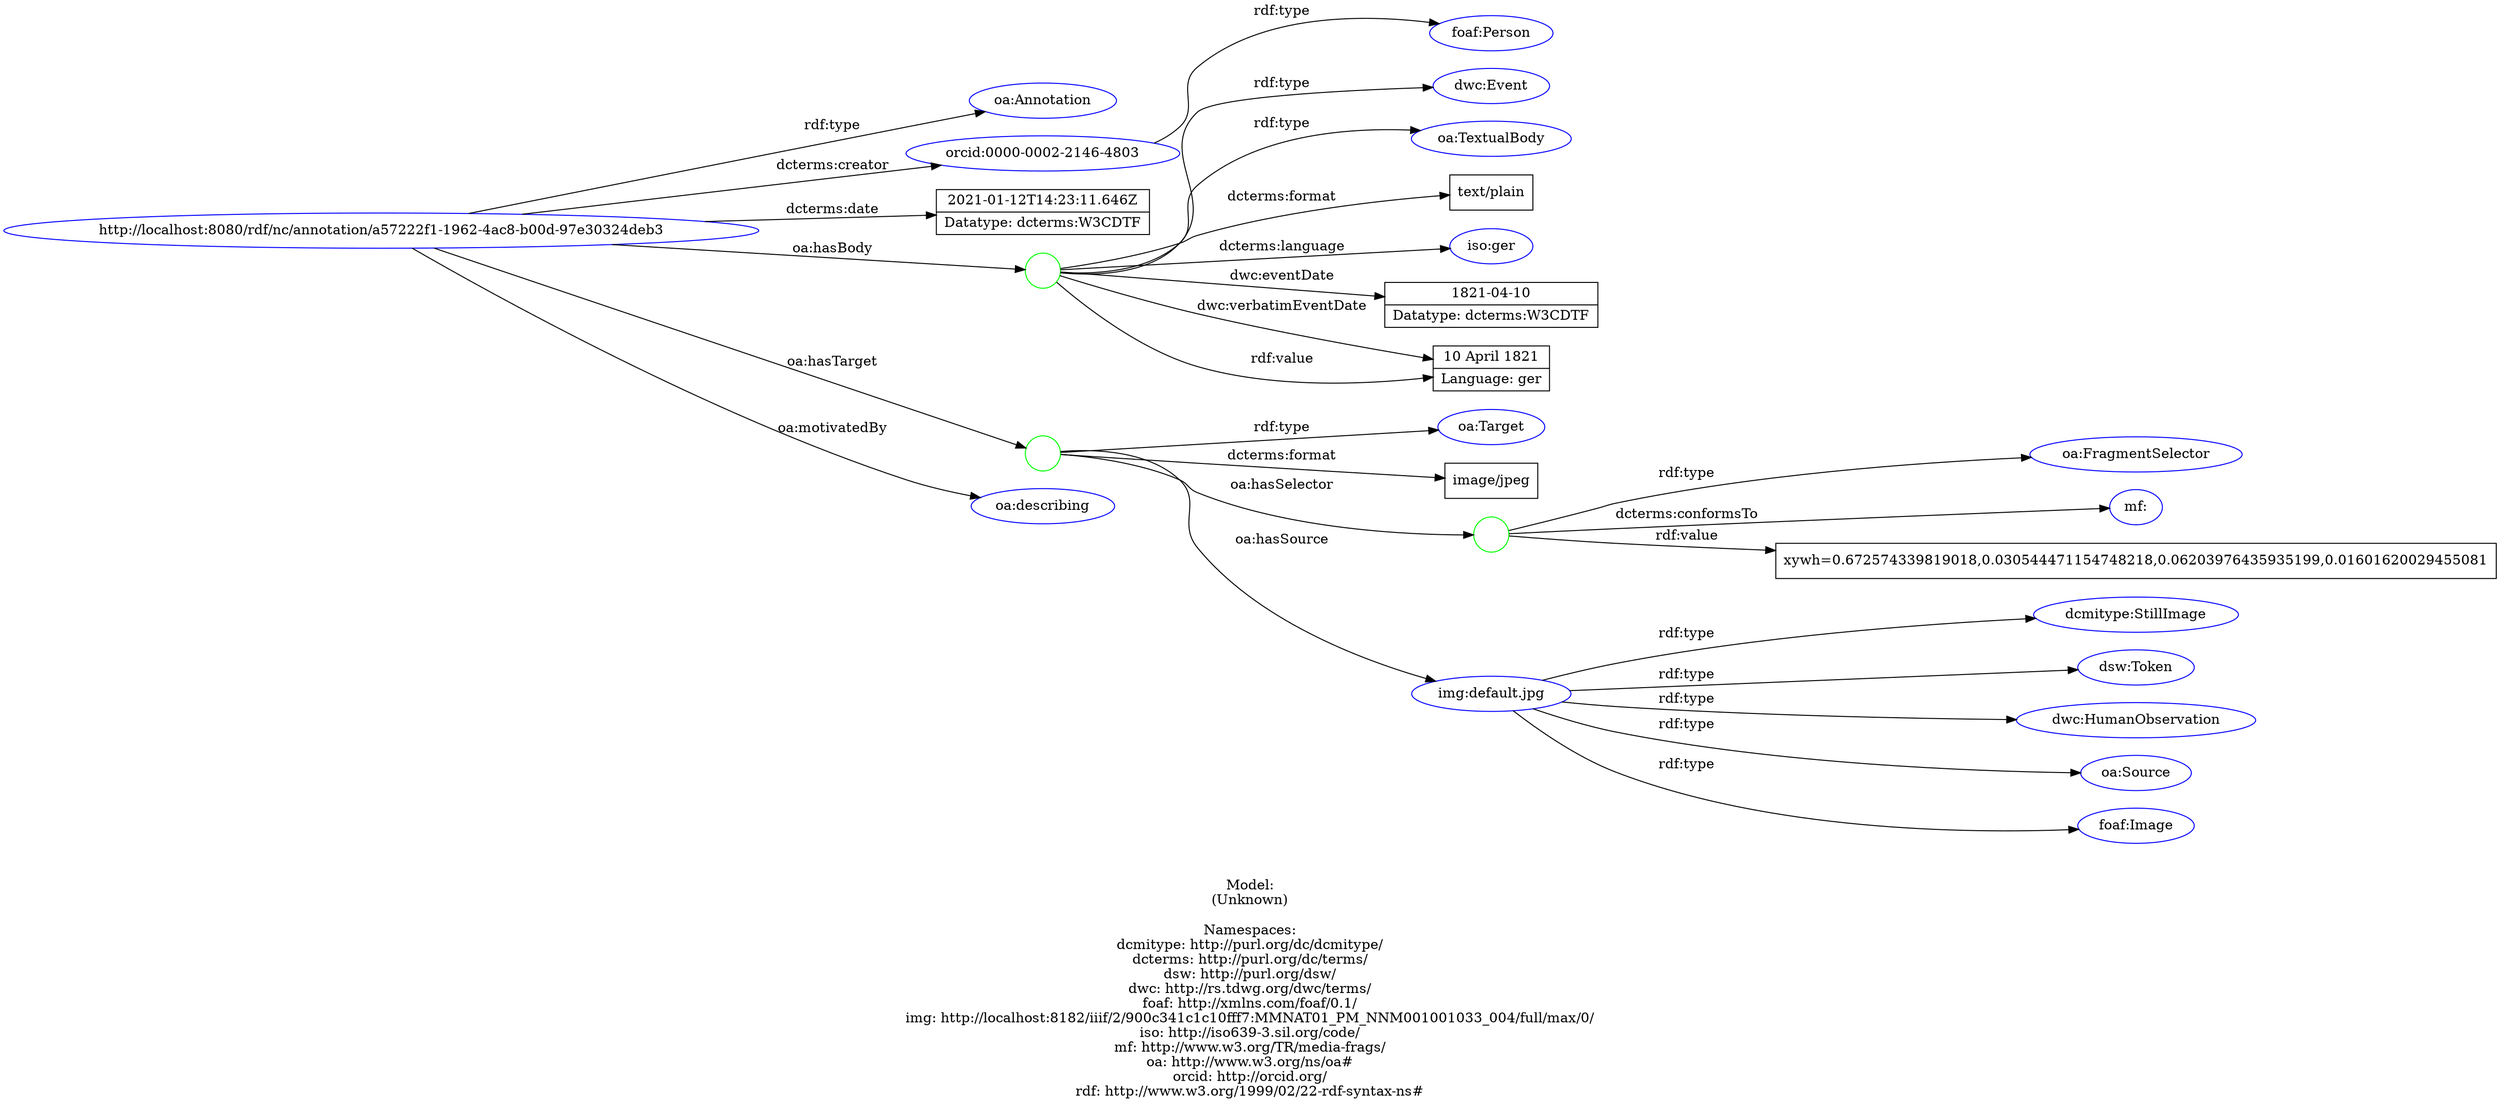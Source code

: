 digraph {
	rankdir = LR;
	charset="utf-8";

	"Rhttp://localhost:8080/rdf/nc/annotation/a57222f1-1962-4ac8-b00d-97e30324deb3" -> "Roa:Annotation" [ label="rdf:type" ];
	"Rhttp://localhost:8080/rdf/nc/annotation/a57222f1-1962-4ac8-b00d-97e30324deb3" -> "Rorcid:0000-0002-2146-4803" [ label="dcterms:creator" ];
	"Rhttp://localhost:8080/rdf/nc/annotation/a57222f1-1962-4ac8-b00d-97e30324deb3" -> "L2021-01-12T14:23:11.646Z|Datatype: dcterms:W3CDTF" [ label="dcterms:date" ];
	"Rhttp://localhost:8080/rdf/nc/annotation/a57222f1-1962-4ac8-b00d-97e30324deb3" -> "B_:node1f0gq2gelx81" [ label="oa:hasBody" ];
	"B_:node1f0gq2gelx81" -> "Rdwc:Event" [ label="rdf:type" ];
	"B_:node1f0gq2gelx81" -> "Roa:TextualBody" [ label="rdf:type" ];
	"B_:node1f0gq2gelx81" -> "Ltext/plain" [ label="dcterms:format" ];
	"B_:node1f0gq2gelx81" -> "Riso:ger" [ label="dcterms:language" ];
	"B_:node1f0gq2gelx81" -> "L1821-04-10|Datatype: dcterms:W3CDTF" [ label="dwc:eventDate" ];
	"B_:node1f0gq2gelx81" -> "L10 April 1821|Language: ger" [ label="dwc:verbatimEventDate" ];
	"B_:node1f0gq2gelx81" -> "L10 April 1821|Language: ger" [ label="rdf:value" ];
	"Rhttp://localhost:8080/rdf/nc/annotation/a57222f1-1962-4ac8-b00d-97e30324deb3" -> "B_:node1f0gq2gelx80" [ label="oa:hasTarget" ];
	"B_:node1f0gq2gelx80" -> "Roa:Target" [ label="rdf:type" ];
	"B_:node1f0gq2gelx80" -> "Limage/jpeg" [ label="dcterms:format" ];
	"B_:node1f0gq2gelx80" -> "B_:node1f0gq2gelx83" [ label="oa:hasSelector" ];
	"B_:node1f0gq2gelx83" -> "Roa:FragmentSelector" [ label="rdf:type" ];
	"B_:node1f0gq2gelx83" -> "Rmf:" [ label="dcterms:conformsTo" ];
	"B_:node1f0gq2gelx83" -> "Lxywh=0.672574339819018,0.030544471154748218,0.06203976435935199,0.01601620029455081" [ label="rdf:value" ];
	"B_:node1f0gq2gelx80" -> "Rimg:default.jpg" [ label="oa:hasSource" ];
	"Rhttp://localhost:8080/rdf/nc/annotation/a57222f1-1962-4ac8-b00d-97e30324deb3" -> "Roa:describing" [ label="oa:motivatedBy" ];
	"Rorcid:0000-0002-2146-4803" -> "Rfoaf:Person" [ label="rdf:type" ];
	"Rimg:default.jpg" -> "Rdcmitype:StillImage" [ label="rdf:type" ];
	"Rimg:default.jpg" -> "Rdsw:Token" [ label="rdf:type" ];
	"Rimg:default.jpg" -> "Rdwc:HumanObservation" [ label="rdf:type" ];
	"Rimg:default.jpg" -> "Roa:Source" [ label="rdf:type" ];
	"Rimg:default.jpg" -> "Rfoaf:Image" [ label="rdf:type" ];

	// Resources
	"Rhttp://localhost:8080/rdf/nc/annotation/a57222f1-1962-4ac8-b00d-97e30324deb3" [ label="http://localhost:8080/rdf/nc/annotation/a57222f1-1962-4ac8-b00d-97e30324deb3", shape = ellipse, color = blue ];
	"Roa:Annotation" [ label="oa:Annotation", shape = ellipse, color = blue ];
	"Rorcid:0000-0002-2146-4803" [ label="orcid:0000-0002-2146-4803", shape = ellipse, color = blue ];
	"Rdwc:Event" [ label="dwc:Event", shape = ellipse, color = blue ];
	"Roa:TextualBody" [ label="oa:TextualBody", shape = ellipse, color = blue ];
	"Riso:ger" [ label="iso:ger", shape = ellipse, color = blue ];
	"Roa:Target" [ label="oa:Target", shape = ellipse, color = blue ];
	"Roa:FragmentSelector" [ label="oa:FragmentSelector", shape = ellipse, color = blue ];
	"Rmf:" [ label="mf:", shape = ellipse, color = blue ];
	"Rimg:default.jpg" [ label="img:default.jpg", shape = ellipse, color = blue ];
	"Roa:describing" [ label="oa:describing", shape = ellipse, color = blue ];
	"Rfoaf:Person" [ label="foaf:Person", shape = ellipse, color = blue ];
	"Rdcmitype:StillImage" [ label="dcmitype:StillImage", shape = ellipse, color = blue ];
	"Rdsw:Token" [ label="dsw:Token", shape = ellipse, color = blue ];
	"Rdwc:HumanObservation" [ label="dwc:HumanObservation", shape = ellipse, color = blue ];
	"Roa:Source" [ label="oa:Source", shape = ellipse, color = blue ];
	"Rfoaf:Image" [ label="foaf:Image", shape = ellipse, color = blue ];

	// Anonymous nodes
	"B_:node1f0gq2gelx81" [ label="", shape = circle, color = green ];
	"B_:node1f0gq2gelx80" [ label="", shape = circle, color = green ];
	"B_:node1f0gq2gelx83" [ label="", shape = circle, color = green ];

	// Literals
	"L2021-01-12T14:23:11.646Z|Datatype: dcterms:W3CDTF" [ label="2021-01-12T14:23:11.646Z|Datatype: dcterms:W3CDTF", shape = record ];
	"Ltext/plain" [ label="text/plain", shape = record ];
	"L1821-04-10|Datatype: dcterms:W3CDTF" [ label="1821-04-10|Datatype: dcterms:W3CDTF", shape = record ];
	"L10 April 1821|Language: ger" [ label="10 April 1821|Language: ger", shape = record ];
	"Limage/jpeg" [ label="image/jpeg", shape = record ];
	"Lxywh=0.672574339819018,0.030544471154748218,0.06203976435935199,0.01601620029455081" [ label="xywh=0.672574339819018,0.030544471154748218,0.06203976435935199,0.01601620029455081", shape = record ];

	label="\n\nModel:\n(Unknown)\n\nNamespaces:\ndcmitype: http://purl.org/dc/dcmitype/\ndcterms: http://purl.org/dc/terms/\ndsw: http://purl.org/dsw/\ndwc: http://rs.tdwg.org/dwc/terms/\nfoaf: http://xmlns.com/foaf/0.1/\nimg: http://localhost:8182/iiif/2/900c341c1c10fff7:MMNAT01_PM_NNM001001033_004/full/max/0/\niso: http://iso639-3.sil.org/code/\nmf: http://www.w3.org/TR/media-frags/\noa: http://www.w3.org/ns/oa#\norcid: http://orcid.org/\nrdf: http://www.w3.org/1999/02/22-rdf-syntax-ns#\n";
}
